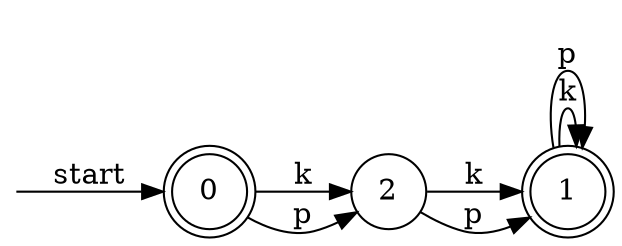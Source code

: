 digraph dfa {
    rankdir = LR;
    node [shape = doublecircle];    __start [style = invis, shape = point];
    __start -> "0" [ label = "start" ];
    node [shape = doublecircle]; "0" "1"
    node [shape = circle];
    "0" -> "2" [ label = "k" ];
    "0" -> "2" [ label = "p" ];
    "2" -> "1" [ label = "k" ];
    "2" -> "1" [ label = "p" ];
    "1" -> "1" [ label = "k" ];
    "1" -> "1" [ label = "p" ];
}
